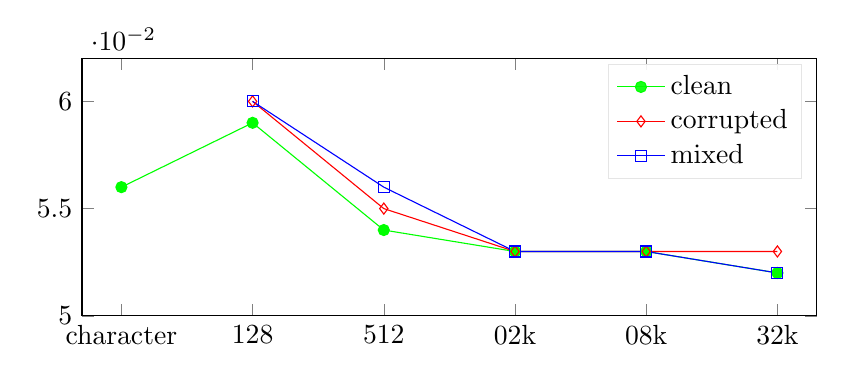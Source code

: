 \begin{tikzpicture}
  \begin{axis}
    [
    legend cell align={left},
    legend style={fill opacity=0.9, draw opacity=1, text opacity=1, draw=white!90.0!black},
      width      = 0.90\textwidth,
      height     = 0.40\textwidth,
      xmax       =  5.3,
      xmin       = -0.3,
      ymax       =  0.062,
      ymin       = 0.05,
      xtick={0,1,2,3,4,5},
      xticklabels= {character,
128,
512,
02k,
08k,
32k},
    ]
    \addplot [color=green,mark=*]  table {
x y 
0 0.056
1 0.059
2 0.054
3 0.053
4 0.053
5 0.052
};
\addlegendentry{clean}

\addplot [color=red,mark=diamond]  table {
	x y 
	1 0.06
	2 0.055
	3 0.053
	4 0.053
	5 0.053
};
\addlegendentry{corrupted}

\addplot [color=blue,mark=square]  table {
	x y 
	1 0.06
	2 0.056
	3 0.053
	4 0.053
	5 0.052
};
\addlegendentry{mixed}
    
  \end{axis}
 \end{tikzpicture}